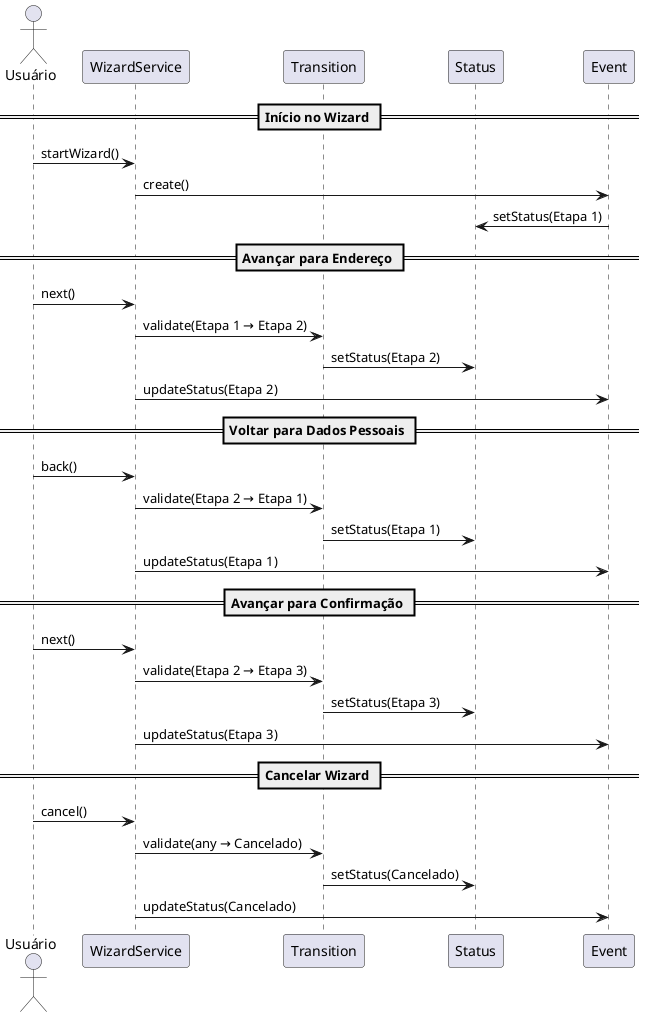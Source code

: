 @startuml
actor Usuário
participant "WizardService" as WizSvc
participant "Transition" as Transition
participant "Status" as Status
participant "Event" as Event

== Início no Wizard ==
Usuário -> WizSvc : startWizard()
WizSvc -> Event : create()
Event -> Status : setStatus(Etapa 1)

== Avançar para Endereço ==
Usuário -> WizSvc : next()
WizSvc -> Transition : validate(Etapa 1 → Etapa 2)
Transition -> Status : setStatus(Etapa 2)
WizSvc -> Event : updateStatus(Etapa 2)

== Voltar para Dados Pessoais ==
Usuário -> WizSvc : back()
WizSvc -> Transition : validate(Etapa 2 → Etapa 1)
Transition -> Status : setStatus(Etapa 1)
WizSvc -> Event : updateStatus(Etapa 1)

== Avançar para Confirmação ==
Usuário -> WizSvc : next()
WizSvc -> Transition : validate(Etapa 2 → Etapa 3)
Transition -> Status : setStatus(Etapa 3)
WizSvc -> Event : updateStatus(Etapa 3)

== Cancelar Wizard ==
Usuário -> WizSvc : cancel()
WizSvc -> Transition : validate(any → Cancelado)
Transition -> Status : setStatus(Cancelado)
WizSvc -> Event : updateStatus(Cancelado)
@enduml

